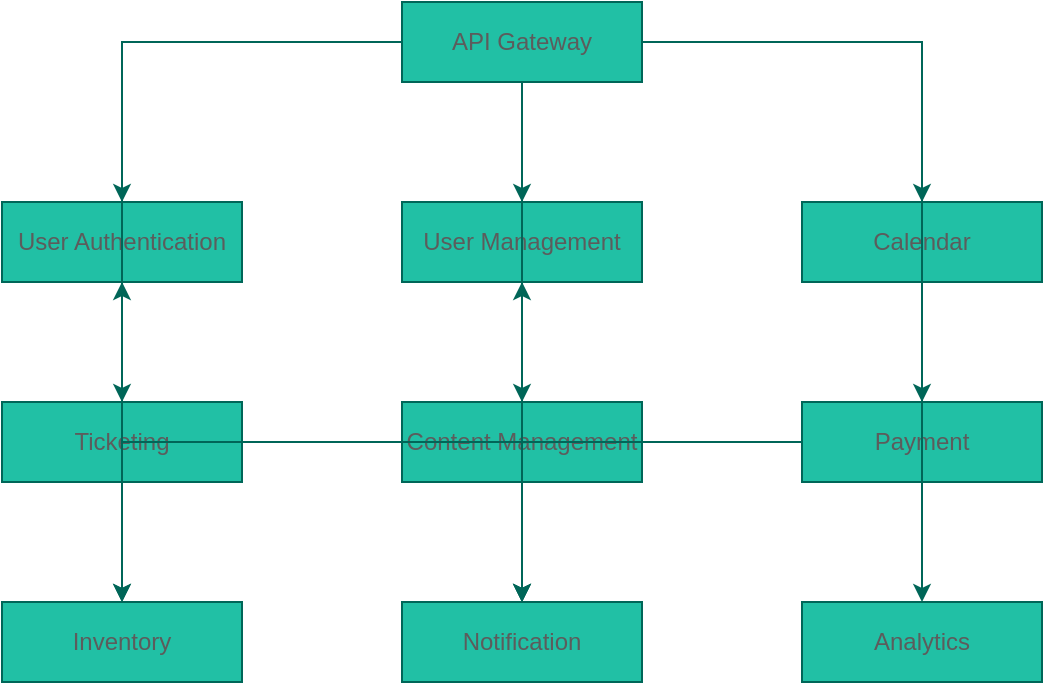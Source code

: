 <mxfile version="26.2.5">
  <diagram id="microservices-diagram" name="Page-1">
    <mxGraphModel dx="2068" dy="1164" grid="1" gridSize="10" guides="1" tooltips="1" connect="1" arrows="1" fold="1" page="1" pageScale="1" pageWidth="827" pageHeight="1169" math="0" shadow="0">
      <root>
        <mxCell id="0" />
        <mxCell id="1" parent="0" />
        
        <!-- API Gateway -->
        <mxCell id="api_gateway" value="API Gateway" style="rounded=0;whiteSpace=wrap;html=1;labelBackgroundColor=none;fillColor=#21C0A5;strokeColor=#006658;fontColor=#5C5C5C;" vertex="1" parent="1">
          <mxGeometry x="300" y="50" width="120" height="40" as="geometry" />
        </mxCell>
        
        <!-- Row 1 -->
        <mxCell id="user_auth" value="User Authentication" style="rounded=0;whiteSpace=wrap;html=1;labelBackgroundColor=none;fillColor=#21C0A5;strokeColor=#006658;fontColor=#5C5C5C;" vertex="1" parent="1">
          <mxGeometry x="100" y="150" width="120" height="40" as="geometry" />
        </mxCell>
        <mxCell id="user_mgmt" value="User Management" style="rounded=0;whiteSpace=wrap;html=1;labelBackgroundColor=none;fillColor=#21C0A5;strokeColor=#006658;fontColor=#5C5C5C;" vertex="1" parent="1">
          <mxGeometry x="300" y="150" width="120" height="40" as="geometry" />
        </mxCell>
        <mxCell id="calendar" value="Calendar" style="rounded=0;whiteSpace=wrap;html=1;labelBackgroundColor=none;fillColor=#21C0A5;strokeColor=#006658;fontColor=#5C5C5C;" vertex="1" parent="1">
          <mxGeometry x="500" y="150" width="120" height="40" as="geometry" />
        </mxCell>
        
        <!-- Row 2 -->
        <mxCell id="ticketing" value="Ticketing" style="rounded=0;whiteSpace=wrap;html=1;labelBackgroundColor=none;fillColor=#21C0A5;strokeColor=#006658;fontColor=#5C5C5C;" vertex="1" parent="1">
          <mxGeometry x="100" y="250" width="120" height="40" as="geometry" />
        </mxCell>
        <mxCell id="content_mgmt" value="Content Management" style="rounded=0;whiteSpace=wrap;html=1;labelBackgroundColor=none;fillColor=#21C0A5;strokeColor=#006658;fontColor=#5C5C5C;" vertex="1" parent="1">
          <mxGeometry x="300" y="250" width="120" height="40" as="geometry" />
        </mxCell>
        <mxCell id="payment" value="Payment" style="rounded=0;whiteSpace=wrap;html=1;labelBackgroundColor=none;fillColor=#21C0A5;strokeColor=#006658;fontColor=#5C5C5C;" vertex="1" parent="1">
          <mxGeometry x="500" y="250" width="120" height="40" as="geometry" />
        </mxCell>
        
        <!-- Row 3 -->
        <mxCell id="inventory" value="Inventory" style="rounded=0;whiteSpace=wrap;html=1;labelBackgroundColor=none;fillColor=#21C0A5;strokeColor=#006658;fontColor=#5C5C5C;" vertex="1" parent="1">
          <mxGeometry x="100" y="350" width="120" height="40" as="geometry" />
        </mxCell>
        <mxCell id="notification" value="Notification" style="rounded=0;whiteSpace=wrap;html=1;labelBackgroundColor=none;fillColor=#21C0A5;strokeColor=#006658;fontColor=#5C5C5C;" vertex="1" parent="1">
          <mxGeometry x="300" y="350" width="120" height="40" as="geometry" />
        </mxCell>
        <mxCell id="analytics" value="Analytics" style="rounded=0;whiteSpace=wrap;html=1;labelBackgroundColor=none;fillColor=#21C0A5;strokeColor=#006658;fontColor=#5C5C5C;" vertex="1" parent="1">
          <mxGeometry x="500" y="350" width="120" height="40" as="geometry" />
        </mxCell>
        
        <!-- Edges from API Gateway to All Services -->
        <mxCell id="edge1" style="edgeStyle=orthogonalEdgeStyle;rounded=0;orthogonalLoop=1;jettySize=auto;html=1;labelBackgroundColor=none;strokeColor=#006658;" edge="1" parent="1" source="api_gateway" target="user_auth">
          <mxGeometry relative="1" as="geometry" />
        </mxCell>
        <mxCell id="edge2" style="edgeStyle=orthogonalEdgeStyle;rounded=0;orthogonalLoop=1;jettySize=auto;html=1;labelBackgroundColor=none;strokeColor=#006658;" edge="1" parent="1" source="api_gateway" target="user_mgmt">
          <mxGeometry relative="1" as="geometry" />
        </mxCell>
        <mxCell id="edge3" style="edgeStyle=orthogonalEdgeStyle;rounded=0;orthogonalLoop=1;jettySize=auto;html=1;labelBackgroundColor=none;strokeColor=#006658;" edge="1" parent="1" source="api_gateway" target="calendar">
          <mxGeometry relative="1" as="geometry" />
        </mxCell>
        <mxCell id="edge4" style="edgeStyle=orthogonalEdgeStyle;rounded=0;orthogonalLoop=1;jettySize=auto;html=1;labelBackgroundColor=none;strokeColor=#006658;" edge="1" parent="1" source="api_gateway" target="ticketing">
          <mxGeometry relative="1" as="geometry" />
        </mxCell>
        <mxCell id="edge5" style="edgeStyle=orthogonalEdgeStyle;rounded=0;orthogonalLoop=1;jettySize=auto;html=1;labelBackgroundColor=none;strokeColor=#006658;" edge="1" parent="1" source="api_gateway" target="content_mgmt">
          <mxGeometry relative="1" as="geometry" />
        </mxCell>
        <mxCell id="edge6" style="edgeStyle=orthogonalEdgeStyle;rounded=0;orthogonalLoop=1;jettySize=auto;html=1;labelBackgroundColor=none;strokeColor=#006658;" edge="1" parent="1" source="api_gateway" target="payment">
          <mxGeometry relative="1" as="geometry" />
        </mxCell>
        <mxCell id="edge7" style="edgeStyle=orthogonalEdgeStyle;rounded=0;orthogonalLoop=1;jettySize=auto;html=1;labelBackgroundColor=none;strokeColor=#006658;" edge="1" parent="1" source="api_gateway" target="inventory">
          <mxGeometry relative="1" as="geometry" />
        </mxCell>
        <mxCell id="edge8" style="edgeStyle=orthogonalEdgeStyle;rounded=0;orthogonalLoop=1;jettySize=auto;html=1;labelBackgroundColor=none;strokeColor=#006658;" edge="1" parent="1" source="api_gateway" target="notification">
          <mxGeometry relative="1" as="geometry" />
        </mxCell>
        <mxCell id="edge9" style="edgeStyle=orthogonalEdgeStyle;rounded=0;orthogonalLoop=1;jettySize=auto;html=1;labelBackgroundColor=none;strokeColor=#006658;" edge="1" parent="1" source="api_gateway" target="analytics">
          <mxGeometry relative="1" as="geometry" />
        </mxCell>
        
        <!-- Inter-Service Connections -->
        <mxCell id="edge10" style="edgeStyle=orthogonalEdgeStyle;rounded=0;orthogonalLoop=1;jettySize=auto;html=1;labelBackgroundColor=none;strokeColor=#006658;" edge="1" parent="1" source="ticketing" target="user_mgmt">
          <mxGeometry relative="1" as="geometry" />
        </mxCell>
        <mxCell id="edge11" style="edgeStyle=orthogonalEdgeStyle;rounded=0;orthogonalLoop=1;jettySize=auto;html=1;labelBackgroundColor=none;strokeColor=#006658;" edge="1" parent="1" source="ticketing" target="notification">
          <mxGeometry relative="1" as="geometry" />
        </mxCell>
        <mxCell id="edge12" style="edgeStyle=orthogonalEdgeStyle;rounded=0;orthogonalLoop=1;jettySize=auto;html=1;labelBackgroundColor=none;strokeColor=#006658;" edge="1" parent="1" source="content_mgmt" target="user_auth">
          <mxGeometry relative="1" as="geometry" />
        </mxCell>
        <mxCell id="edge13" style="edgeStyle=orthogonalEdgeStyle;rounded=0;orthogonalLoop=1;jettySize=auto;html=1;labelBackgroundColor=none;strokeColor=#006658;" edge="1" parent="1" source="payment" target="notification">
          <mxGeometry relative="1" as="geometry" />
        </mxCell>
        <mxCell id="edge14" style="edgeStyle=orthogonalEdgeStyle;rounded=0;orthogonalLoop=1;jettySize=auto;html=1;labelBackgroundColor=none;strokeColor=#006658;" edge="1" parent="1" source="payment" target="inventory">
          <mxGeometry relative="1" as="geometry" />
        </mxCell>
      </root>
    </mxGraphModel>
  </diagram>
</mxfile>
